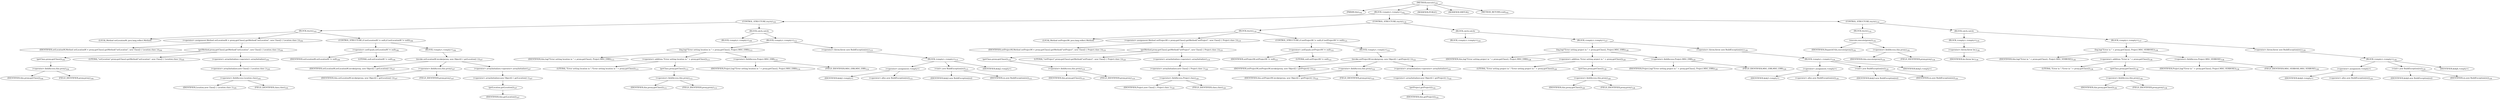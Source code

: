 digraph "execute" {  
"137" [label = <(METHOD,execute)<SUB>102</SUB>> ]
"7" [label = <(PARAM,this)<SUB>102</SUB>> ]
"138" [label = <(BLOCK,&lt;empty&gt;,&lt;empty&gt;)<SUB>102</SUB>> ]
"139" [label = <(CONTROL_STRUCTURE,try,try)<SUB>103</SUB>> ]
"140" [label = <(BLOCK,try,try)<SUB>103</SUB>> ]
"141" [label = <(LOCAL,Method setLocationM: java.lang.reflect.Method)> ]
"142" [label = <(&lt;operator&gt;.assignment,Method setLocationM = proxy.getClass().getMethod(&quot;setLocation&quot;, new Class[] { Location.class }))<SUB>104</SUB>> ]
"143" [label = <(IDENTIFIER,setLocationM,Method setLocationM = proxy.getClass().getMethod(&quot;setLocation&quot;, new Class[] { Location.class }))<SUB>104</SUB>> ]
"144" [label = <(getMethod,proxy.getClass().getMethod(&quot;setLocation&quot;, new Class[] { Location.class }))<SUB>104</SUB>> ]
"145" [label = <(getClass,proxy.getClass())<SUB>104</SUB>> ]
"146" [label = <(&lt;operator&gt;.fieldAccess,this.proxy)<SUB>104</SUB>> ]
"147" [label = <(IDENTIFIER,this,proxy.getClass())<SUB>104</SUB>> ]
"148" [label = <(FIELD_IDENTIFIER,proxy,proxy)<SUB>104</SUB>> ]
"149" [label = <(LITERAL,&quot;setLocation&quot;,proxy.getClass().getMethod(&quot;setLocation&quot;, new Class[] { Location.class }))<SUB>105</SUB>> ]
"150" [label = <(&lt;operator&gt;.arrayInitializer,&lt;operator&gt;.arrayInitializer)<SUB>104</SUB>> ]
"151" [label = <(&lt;operator&gt;.arrayInitializer,new Class[] { Location.class })<SUB>105</SUB>> ]
"152" [label = <(&lt;operator&gt;.fieldAccess,Location.class)<SUB>105</SUB>> ]
"153" [label = <(IDENTIFIER,Location,new Class[] { Location.class })<SUB>105</SUB>> ]
"154" [label = <(FIELD_IDENTIFIER,class,class)<SUB>105</SUB>> ]
"155" [label = <(CONTROL_STRUCTURE,if (setLocationM != null),if (setLocationM != null))<SUB>106</SUB>> ]
"156" [label = <(&lt;operator&gt;.notEquals,setLocationM != null)<SUB>106</SUB>> ]
"157" [label = <(IDENTIFIER,setLocationM,setLocationM != null)<SUB>106</SUB>> ]
"158" [label = <(LITERAL,null,setLocationM != null)<SUB>106</SUB>> ]
"159" [label = <(BLOCK,&lt;empty&gt;,&lt;empty&gt;)<SUB>106</SUB>> ]
"160" [label = <(invoke,setLocationM.invoke(proxy, new Object[] { getLocation() }))<SUB>107</SUB>> ]
"161" [label = <(IDENTIFIER,setLocationM,setLocationM.invoke(proxy, new Object[] { getLocation() }))<SUB>107</SUB>> ]
"162" [label = <(&lt;operator&gt;.fieldAccess,this.proxy)<SUB>107</SUB>> ]
"163" [label = <(IDENTIFIER,this,setLocationM.invoke(proxy, new Object[] { getLocation() }))<SUB>107</SUB>> ]
"164" [label = <(FIELD_IDENTIFIER,proxy,proxy)<SUB>107</SUB>> ]
"165" [label = <(&lt;operator&gt;.arrayInitializer,&lt;operator&gt;.arrayInitializer)<SUB>107</SUB>> ]
"166" [label = <(&lt;operator&gt;.arrayInitializer,new Object[] { getLocation() })<SUB>107</SUB>> ]
"167" [label = <(getLocation,getLocation())<SUB>107</SUB>> ]
"6" [label = <(IDENTIFIER,this,getLocation())<SUB>107</SUB>> ]
"168" [label = <(BLOCK,catch,catch)> ]
"169" [label = <(BLOCK,&lt;empty&gt;,&lt;empty&gt;)<SUB>109</SUB>> ]
"170" [label = <(BLOCK,&lt;empty&gt;,&lt;empty&gt;)<SUB>112</SUB>> ]
"171" [label = <(log,log(&quot;Error setting location in &quot; + proxy.getClass(), Project.MSG_ERR))<SUB>113</SUB>> ]
"8" [label = <(IDENTIFIER,this,log(&quot;Error setting location in &quot; + proxy.getClass(), Project.MSG_ERR))<SUB>113</SUB>> ]
"172" [label = <(&lt;operator&gt;.addition,&quot;Error setting location in &quot; + proxy.getClass())<SUB>113</SUB>> ]
"173" [label = <(LITERAL,&quot;Error setting location in &quot;,&quot;Error setting location in &quot; + proxy.getClass())<SUB>113</SUB>> ]
"174" [label = <(getClass,proxy.getClass())<SUB>113</SUB>> ]
"175" [label = <(&lt;operator&gt;.fieldAccess,this.proxy)<SUB>113</SUB>> ]
"176" [label = <(IDENTIFIER,this,proxy.getClass())<SUB>113</SUB>> ]
"177" [label = <(FIELD_IDENTIFIER,proxy,proxy)<SUB>113</SUB>> ]
"178" [label = <(&lt;operator&gt;.fieldAccess,Project.MSG_ERR)<SUB>114</SUB>> ]
"179" [label = <(IDENTIFIER,Project,log(&quot;Error setting location in &quot; + proxy.getClass(), Project.MSG_ERR))<SUB>114</SUB>> ]
"180" [label = <(FIELD_IDENTIFIER,MSG_ERR,MSG_ERR)<SUB>114</SUB>> ]
"181" [label = <(&lt;operator&gt;.throw,throw new BuildException(ex);)<SUB>115</SUB>> ]
"182" [label = <(BLOCK,&lt;empty&gt;,&lt;empty&gt;)<SUB>115</SUB>> ]
"183" [label = <(&lt;operator&gt;.assignment,&lt;empty&gt;)> ]
"184" [label = <(IDENTIFIER,$obj2,&lt;empty&gt;)> ]
"185" [label = <(&lt;operator&gt;.alloc,new BuildException(ex))<SUB>115</SUB>> ]
"186" [label = <(&lt;init&gt;,new BuildException(ex))<SUB>115</SUB>> ]
"187" [label = <(IDENTIFIER,$obj2,new BuildException(ex))> ]
"188" [label = <(IDENTIFIER,ex,new BuildException(ex))<SUB>115</SUB>> ]
"189" [label = <(IDENTIFIER,$obj2,&lt;empty&gt;)> ]
"190" [label = <(CONTROL_STRUCTURE,try,try)<SUB>118</SUB>> ]
"191" [label = <(BLOCK,try,try)<SUB>118</SUB>> ]
"192" [label = <(LOCAL,Method setProjectM: java.lang.reflect.Method)> ]
"193" [label = <(&lt;operator&gt;.assignment,Method setProjectM = proxy.getClass().getMethod(&quot;setProject&quot;, new Class[] { Project.class }))<SUB>119</SUB>> ]
"194" [label = <(IDENTIFIER,setProjectM,Method setProjectM = proxy.getClass().getMethod(&quot;setProject&quot;, new Class[] { Project.class }))<SUB>119</SUB>> ]
"195" [label = <(getMethod,proxy.getClass().getMethod(&quot;setProject&quot;, new Class[] { Project.class }))<SUB>119</SUB>> ]
"196" [label = <(getClass,proxy.getClass())<SUB>119</SUB>> ]
"197" [label = <(&lt;operator&gt;.fieldAccess,this.proxy)<SUB>119</SUB>> ]
"198" [label = <(IDENTIFIER,this,proxy.getClass())<SUB>119</SUB>> ]
"199" [label = <(FIELD_IDENTIFIER,proxy,proxy)<SUB>119</SUB>> ]
"200" [label = <(LITERAL,&quot;setProject&quot;,proxy.getClass().getMethod(&quot;setProject&quot;, new Class[] { Project.class }))<SUB>120</SUB>> ]
"201" [label = <(&lt;operator&gt;.arrayInitializer,&lt;operator&gt;.arrayInitializer)<SUB>119</SUB>> ]
"202" [label = <(&lt;operator&gt;.arrayInitializer,new Class[] { Project.class })<SUB>120</SUB>> ]
"203" [label = <(&lt;operator&gt;.fieldAccess,Project.class)<SUB>120</SUB>> ]
"204" [label = <(IDENTIFIER,Project,new Class[] { Project.class })<SUB>120</SUB>> ]
"205" [label = <(FIELD_IDENTIFIER,class,class)<SUB>120</SUB>> ]
"206" [label = <(CONTROL_STRUCTURE,if (setProjectM != null),if (setProjectM != null))<SUB>121</SUB>> ]
"207" [label = <(&lt;operator&gt;.notEquals,setProjectM != null)<SUB>121</SUB>> ]
"208" [label = <(IDENTIFIER,setProjectM,setProjectM != null)<SUB>121</SUB>> ]
"209" [label = <(LITERAL,null,setProjectM != null)<SUB>121</SUB>> ]
"210" [label = <(BLOCK,&lt;empty&gt;,&lt;empty&gt;)<SUB>121</SUB>> ]
"211" [label = <(invoke,setProjectM.invoke(proxy, new Object[] { getProject() }))<SUB>122</SUB>> ]
"212" [label = <(IDENTIFIER,setProjectM,setProjectM.invoke(proxy, new Object[] { getProject() }))<SUB>122</SUB>> ]
"213" [label = <(&lt;operator&gt;.fieldAccess,this.proxy)<SUB>122</SUB>> ]
"214" [label = <(IDENTIFIER,this,setProjectM.invoke(proxy, new Object[] { getProject() }))<SUB>122</SUB>> ]
"215" [label = <(FIELD_IDENTIFIER,proxy,proxy)<SUB>122</SUB>> ]
"216" [label = <(&lt;operator&gt;.arrayInitializer,&lt;operator&gt;.arrayInitializer)<SUB>122</SUB>> ]
"217" [label = <(&lt;operator&gt;.arrayInitializer,new Object[] { getProject() })<SUB>122</SUB>> ]
"218" [label = <(getProject,getProject())<SUB>122</SUB>> ]
"9" [label = <(IDENTIFIER,this,getProject())<SUB>122</SUB>> ]
"219" [label = <(BLOCK,catch,catch)> ]
"220" [label = <(BLOCK,&lt;empty&gt;,&lt;empty&gt;)<SUB>124</SUB>> ]
"221" [label = <(BLOCK,&lt;empty&gt;,&lt;empty&gt;)<SUB>127</SUB>> ]
"222" [label = <(log,log(&quot;Error setting project in &quot; + proxy.getClass(), Project.MSG_ERR))<SUB>128</SUB>> ]
"10" [label = <(IDENTIFIER,this,log(&quot;Error setting project in &quot; + proxy.getClass(), Project.MSG_ERR))<SUB>128</SUB>> ]
"223" [label = <(&lt;operator&gt;.addition,&quot;Error setting project in &quot; + proxy.getClass())<SUB>128</SUB>> ]
"224" [label = <(LITERAL,&quot;Error setting project in &quot;,&quot;Error setting project in &quot; + proxy.getClass())<SUB>128</SUB>> ]
"225" [label = <(getClass,proxy.getClass())<SUB>128</SUB>> ]
"226" [label = <(&lt;operator&gt;.fieldAccess,this.proxy)<SUB>128</SUB>> ]
"227" [label = <(IDENTIFIER,this,proxy.getClass())<SUB>128</SUB>> ]
"228" [label = <(FIELD_IDENTIFIER,proxy,proxy)<SUB>128</SUB>> ]
"229" [label = <(&lt;operator&gt;.fieldAccess,Project.MSG_ERR)<SUB>129</SUB>> ]
"230" [label = <(IDENTIFIER,Project,log(&quot;Error setting project in &quot; + proxy.getClass(), Project.MSG_ERR))<SUB>129</SUB>> ]
"231" [label = <(FIELD_IDENTIFIER,MSG_ERR,MSG_ERR)<SUB>129</SUB>> ]
"232" [label = <(&lt;operator&gt;.throw,throw new BuildException(ex);)<SUB>130</SUB>> ]
"233" [label = <(BLOCK,&lt;empty&gt;,&lt;empty&gt;)<SUB>130</SUB>> ]
"234" [label = <(&lt;operator&gt;.assignment,&lt;empty&gt;)> ]
"235" [label = <(IDENTIFIER,$obj3,&lt;empty&gt;)> ]
"236" [label = <(&lt;operator&gt;.alloc,new BuildException(ex))<SUB>130</SUB>> ]
"237" [label = <(&lt;init&gt;,new BuildException(ex))<SUB>130</SUB>> ]
"238" [label = <(IDENTIFIER,$obj3,new BuildException(ex))> ]
"239" [label = <(IDENTIFIER,ex,new BuildException(ex))<SUB>130</SUB>> ]
"240" [label = <(IDENTIFIER,$obj3,&lt;empty&gt;)> ]
"241" [label = <(CONTROL_STRUCTURE,try,try)<SUB>133</SUB>> ]
"242" [label = <(BLOCK,try,try)<SUB>133</SUB>> ]
"243" [label = <(execute,execute(proxy))<SUB>134</SUB>> ]
"244" [label = <(IDENTIFIER,DispatchUtils,execute(proxy))<SUB>134</SUB>> ]
"245" [label = <(&lt;operator&gt;.fieldAccess,this.proxy)<SUB>134</SUB>> ]
"246" [label = <(IDENTIFIER,this,execute(proxy))<SUB>134</SUB>> ]
"247" [label = <(FIELD_IDENTIFIER,proxy,proxy)<SUB>134</SUB>> ]
"248" [label = <(BLOCK,catch,catch)> ]
"249" [label = <(BLOCK,&lt;empty&gt;,&lt;empty&gt;)<SUB>135</SUB>> ]
"250" [label = <(&lt;operator&gt;.throw,throw be;)<SUB>136</SUB>> ]
"251" [label = <(IDENTIFIER,be,throw be;)<SUB>136</SUB>> ]
"252" [label = <(BLOCK,&lt;empty&gt;,&lt;empty&gt;)<SUB>137</SUB>> ]
"253" [label = <(log,log(&quot;Error in &quot; + proxy.getClass(), Project.MSG_VERBOSE))<SUB>138</SUB>> ]
"11" [label = <(IDENTIFIER,this,log(&quot;Error in &quot; + proxy.getClass(), Project.MSG_VERBOSE))<SUB>138</SUB>> ]
"254" [label = <(&lt;operator&gt;.addition,&quot;Error in &quot; + proxy.getClass())<SUB>138</SUB>> ]
"255" [label = <(LITERAL,&quot;Error in &quot;,&quot;Error in &quot; + proxy.getClass())<SUB>138</SUB>> ]
"256" [label = <(getClass,proxy.getClass())<SUB>138</SUB>> ]
"257" [label = <(&lt;operator&gt;.fieldAccess,this.proxy)<SUB>138</SUB>> ]
"258" [label = <(IDENTIFIER,this,proxy.getClass())<SUB>138</SUB>> ]
"259" [label = <(FIELD_IDENTIFIER,proxy,proxy)<SUB>138</SUB>> ]
"260" [label = <(&lt;operator&gt;.fieldAccess,Project.MSG_VERBOSE)<SUB>138</SUB>> ]
"261" [label = <(IDENTIFIER,Project,log(&quot;Error in &quot; + proxy.getClass(), Project.MSG_VERBOSE))<SUB>138</SUB>> ]
"262" [label = <(FIELD_IDENTIFIER,MSG_VERBOSE,MSG_VERBOSE)<SUB>138</SUB>> ]
"263" [label = <(&lt;operator&gt;.throw,throw new BuildException(ex);)<SUB>139</SUB>> ]
"264" [label = <(BLOCK,&lt;empty&gt;,&lt;empty&gt;)<SUB>139</SUB>> ]
"265" [label = <(&lt;operator&gt;.assignment,&lt;empty&gt;)> ]
"266" [label = <(IDENTIFIER,$obj4,&lt;empty&gt;)> ]
"267" [label = <(&lt;operator&gt;.alloc,new BuildException(ex))<SUB>139</SUB>> ]
"268" [label = <(&lt;init&gt;,new BuildException(ex))<SUB>139</SUB>> ]
"269" [label = <(IDENTIFIER,$obj4,new BuildException(ex))> ]
"270" [label = <(IDENTIFIER,ex,new BuildException(ex))<SUB>139</SUB>> ]
"271" [label = <(IDENTIFIER,$obj4,&lt;empty&gt;)> ]
"272" [label = <(MODIFIER,PUBLIC)> ]
"273" [label = <(MODIFIER,VIRTUAL)> ]
"274" [label = <(METHOD_RETURN,void)<SUB>102</SUB>> ]
  "137" -> "7" 
  "137" -> "138" 
  "137" -> "272" 
  "137" -> "273" 
  "137" -> "274" 
  "138" -> "139" 
  "138" -> "190" 
  "138" -> "241" 
  "139" -> "140" 
  "139" -> "168" 
  "140" -> "141" 
  "140" -> "142" 
  "140" -> "155" 
  "142" -> "143" 
  "142" -> "144" 
  "144" -> "145" 
  "144" -> "149" 
  "144" -> "150" 
  "145" -> "146" 
  "146" -> "147" 
  "146" -> "148" 
  "150" -> "151" 
  "151" -> "152" 
  "152" -> "153" 
  "152" -> "154" 
  "155" -> "156" 
  "155" -> "159" 
  "156" -> "157" 
  "156" -> "158" 
  "159" -> "160" 
  "160" -> "161" 
  "160" -> "162" 
  "160" -> "165" 
  "162" -> "163" 
  "162" -> "164" 
  "165" -> "166" 
  "166" -> "167" 
  "167" -> "6" 
  "168" -> "169" 
  "168" -> "170" 
  "170" -> "171" 
  "170" -> "181" 
  "171" -> "8" 
  "171" -> "172" 
  "171" -> "178" 
  "172" -> "173" 
  "172" -> "174" 
  "174" -> "175" 
  "175" -> "176" 
  "175" -> "177" 
  "178" -> "179" 
  "178" -> "180" 
  "181" -> "182" 
  "182" -> "183" 
  "182" -> "186" 
  "182" -> "189" 
  "183" -> "184" 
  "183" -> "185" 
  "186" -> "187" 
  "186" -> "188" 
  "190" -> "191" 
  "190" -> "219" 
  "191" -> "192" 
  "191" -> "193" 
  "191" -> "206" 
  "193" -> "194" 
  "193" -> "195" 
  "195" -> "196" 
  "195" -> "200" 
  "195" -> "201" 
  "196" -> "197" 
  "197" -> "198" 
  "197" -> "199" 
  "201" -> "202" 
  "202" -> "203" 
  "203" -> "204" 
  "203" -> "205" 
  "206" -> "207" 
  "206" -> "210" 
  "207" -> "208" 
  "207" -> "209" 
  "210" -> "211" 
  "211" -> "212" 
  "211" -> "213" 
  "211" -> "216" 
  "213" -> "214" 
  "213" -> "215" 
  "216" -> "217" 
  "217" -> "218" 
  "218" -> "9" 
  "219" -> "220" 
  "219" -> "221" 
  "221" -> "222" 
  "221" -> "232" 
  "222" -> "10" 
  "222" -> "223" 
  "222" -> "229" 
  "223" -> "224" 
  "223" -> "225" 
  "225" -> "226" 
  "226" -> "227" 
  "226" -> "228" 
  "229" -> "230" 
  "229" -> "231" 
  "232" -> "233" 
  "233" -> "234" 
  "233" -> "237" 
  "233" -> "240" 
  "234" -> "235" 
  "234" -> "236" 
  "237" -> "238" 
  "237" -> "239" 
  "241" -> "242" 
  "241" -> "248" 
  "242" -> "243" 
  "243" -> "244" 
  "243" -> "245" 
  "245" -> "246" 
  "245" -> "247" 
  "248" -> "249" 
  "248" -> "252" 
  "249" -> "250" 
  "250" -> "251" 
  "252" -> "253" 
  "252" -> "263" 
  "253" -> "11" 
  "253" -> "254" 
  "253" -> "260" 
  "254" -> "255" 
  "254" -> "256" 
  "256" -> "257" 
  "257" -> "258" 
  "257" -> "259" 
  "260" -> "261" 
  "260" -> "262" 
  "263" -> "264" 
  "264" -> "265" 
  "264" -> "268" 
  "264" -> "271" 
  "265" -> "266" 
  "265" -> "267" 
  "268" -> "269" 
  "268" -> "270" 
}
